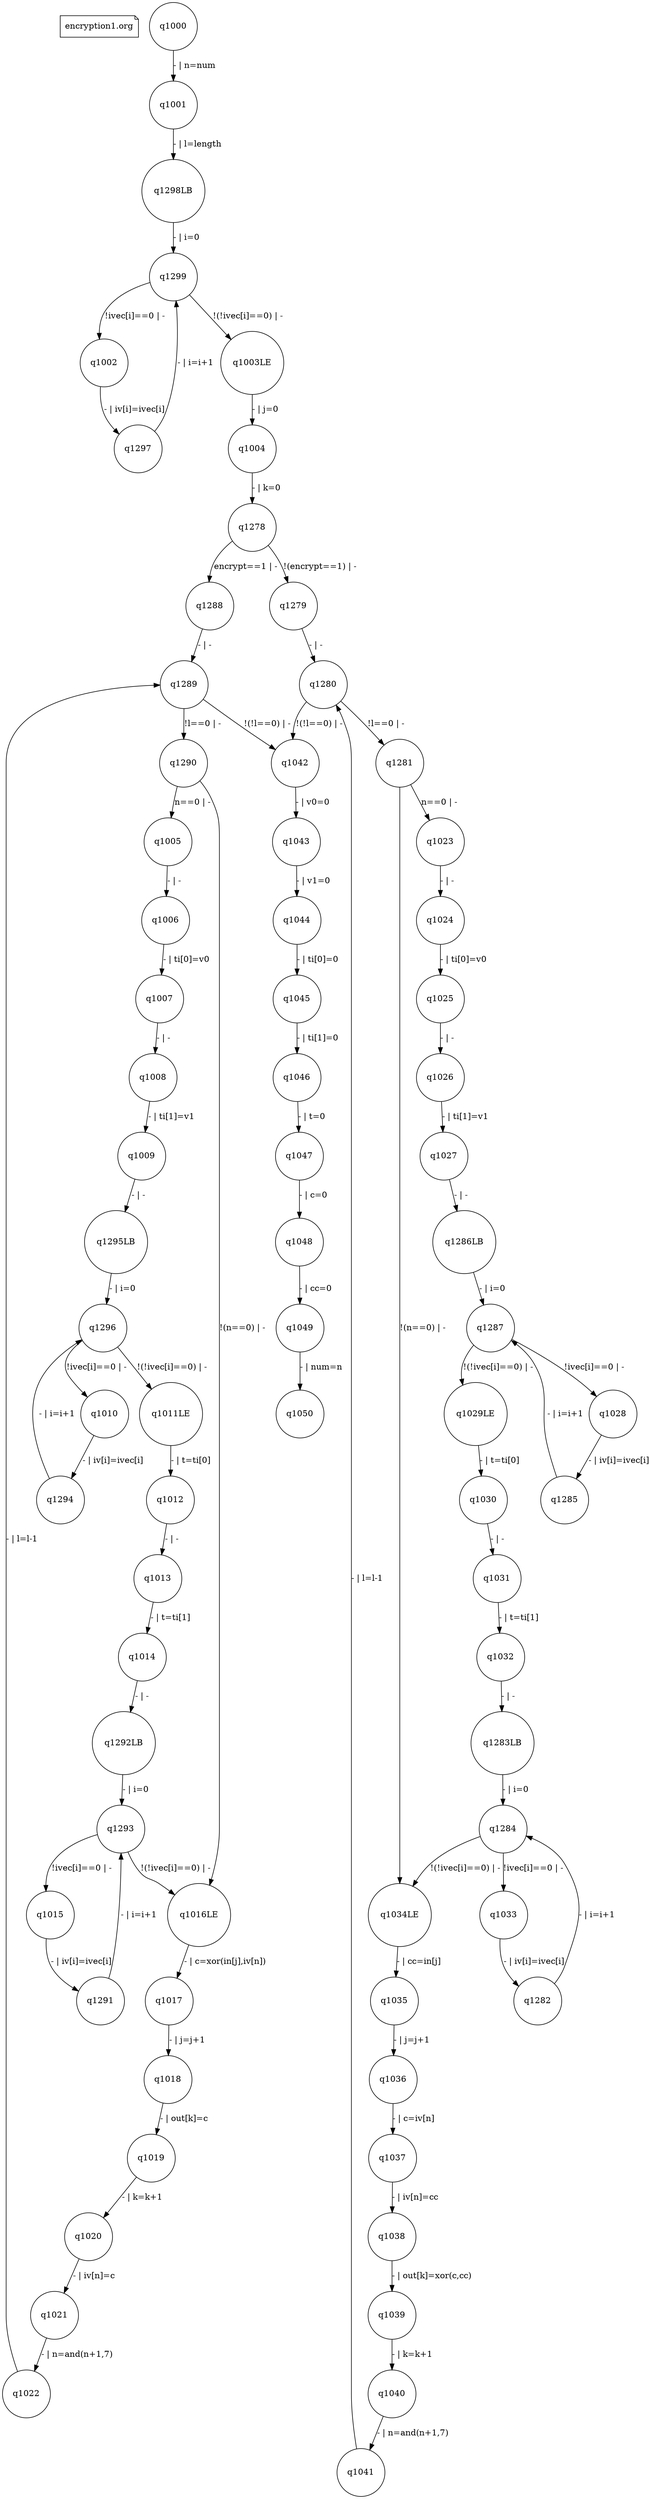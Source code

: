 digraph fsmdIndot {

"encryption1.org" [shape=note];
q1000 [shape=circle];
q1001 [shape=circle];
q1000 -> q1001 [label="- | n=num"];
q1001 [shape=circle];
q1298LB [shape=circle];
q1001 -> q1298LB [label="- | l=length"];
q1002 [shape=circle];
q1297 [shape=circle];
q1002 -> q1297 [label="- | iv[i]=ivec[i]"];
q1003LE [shape=circle];
q1004 [shape=circle];
q1003LE -> q1004 [label="- | j=0"];
q1004 [shape=circle];
q1278 [shape=circle];
q1004 -> q1278 [label="- | k=0"];
q1005 [shape=circle];
q1006 [shape=circle];
q1005 -> q1006 [label="- | -"];
q1006 [shape=circle];
q1007 [shape=circle];
q1006 -> q1007 [label="- | ti[0]=v0"];
q1007 [shape=circle];
q1008 [shape=circle];
q1007 -> q1008 [label="- | -"];
q1008 [shape=circle];
q1009 [shape=circle];
q1008 -> q1009 [label="- | ti[1]=v1"];
q1009 [shape=circle];
q1295LB [shape=circle];
q1009 -> q1295LB [label="- | -"];
q1010 [shape=circle];
q1294 [shape=circle];
q1010 -> q1294 [label="- | iv[i]=ivec[i]"];
q1011LE [shape=circle];
q1012 [shape=circle];
q1011LE -> q1012 [label="- | t=ti[0]"];
q1012 [shape=circle];
q1013 [shape=circle];
q1012 -> q1013 [label="- | -"];
q1013 [shape=circle];
q1014 [shape=circle];
q1013 -> q1014 [label="- | t=ti[1]"];
q1014 [shape=circle];
q1292LB [shape=circle];
q1014 -> q1292LB [label="- | -"];
q1015 [shape=circle];
q1291 [shape=circle];
q1015 -> q1291 [label="- | iv[i]=ivec[i]"];
q1016LE [shape=circle];
q1017 [shape=circle];
q1016LE -> q1017 [label="- | c=xor(in[j],iv[n])"];
q1017 [shape=circle];
q1018 [shape=circle];
q1017 -> q1018 [label="- | j=j+1"];
q1018 [shape=circle];
q1019 [shape=circle];
q1018 -> q1019 [label="- | out[k]=c"];
q1019 [shape=circle];
q1020 [shape=circle];
q1019 -> q1020 [label="- | k=k+1"];
q1020 [shape=circle];
q1021 [shape=circle];
q1020 -> q1021 [label="- | iv[n]=c"];
q1021 [shape=circle];
q1022 [shape=circle];
q1021 -> q1022 [label="- | n=and(n+1,7)"];
q1022 [shape=circle];
q1289 [shape=circle];
q1022 -> q1289 [label="- | l=l-1"];
q1023 [shape=circle];
q1024 [shape=circle];
q1023 -> q1024 [label="- | -"];
q1024 [shape=circle];
q1025 [shape=circle];
q1024 -> q1025 [label="- | ti[0]=v0"];
q1025 [shape=circle];
q1026 [shape=circle];
q1025 -> q1026 [label="- | -"];
q1026 [shape=circle];
q1027 [shape=circle];
q1026 -> q1027 [label="- | ti[1]=v1"];
q1027 [shape=circle];
q1286LB [shape=circle];
q1027 -> q1286LB [label="- | -"];
q1028 [shape=circle];
q1285 [shape=circle];
q1028 -> q1285 [label="- | iv[i]=ivec[i]"];
q1029LE [shape=circle];
q1030 [shape=circle];
q1029LE -> q1030 [label="- | t=ti[0]"];
q1030 [shape=circle];
q1031 [shape=circle];
q1030 -> q1031 [label="- | -"];
q1031 [shape=circle];
q1032 [shape=circle];
q1031 -> q1032 [label="- | t=ti[1]"];
q1032 [shape=circle];
q1283LB [shape=circle];
q1032 -> q1283LB [label="- | -"];
q1033 [shape=circle];
q1282 [shape=circle];
q1033 -> q1282 [label="- | iv[i]=ivec[i]"];
q1034LE [shape=circle];
q1035 [shape=circle];
q1034LE -> q1035 [label="- | cc=in[j]"];
q1035 [shape=circle];
q1036 [shape=circle];
q1035 -> q1036 [label="- | j=j+1"];
q1036 [shape=circle];
q1037 [shape=circle];
q1036 -> q1037 [label="- | c=iv[n]"];
q1037 [shape=circle];
q1038 [shape=circle];
q1037 -> q1038 [label="- | iv[n]=cc"];
q1038 [shape=circle];
q1039 [shape=circle];
q1038 -> q1039 [label="- | out[k]=xor(c,cc)"];
q1039 [shape=circle];
q1040 [shape=circle];
q1039 -> q1040 [label="- | k=k+1"];
q1040 [shape=circle];
q1041 [shape=circle];
q1040 -> q1041 [label="- | n=and(n+1,7)"];
q1041 [shape=circle];
q1280 [shape=circle];
q1041 -> q1280 [label="- | l=l-1"];
q1042 [shape=circle];
q1043 [shape=circle];
q1042 -> q1043 [label="- | v0=0"];
q1043 [shape=circle];
q1044 [shape=circle];
q1043 -> q1044 [label="- | v1=0"];
q1044 [shape=circle];
q1045 [shape=circle];
q1044 -> q1045 [label="- | ti[0]=0"];
q1045 [shape=circle];
q1046 [shape=circle];
q1045 -> q1046 [label="- | ti[1]=0"];
q1046 [shape=circle];
q1047 [shape=circle];
q1046 -> q1047 [label="- | t=0"];
q1047 [shape=circle];
q1048 [shape=circle];
q1047 -> q1048 [label="- | c=0"];
q1048 [shape=circle];
q1049 [shape=circle];
q1048 -> q1049 [label="- | cc=0"];
q1049 [shape=circle];
q1050 [shape=circle];
q1049 -> q1050 [label="- | num=n"];
q1278 [shape=circle];
q1288 [shape=circle];
q1278 -> q1288 [label="encrypt==1 | -"];
q1279 [shape=circle];
q1278 -> q1279 [label="!(encrypt==1) | -"];
q1279 [shape=circle];
q1280 [shape=circle];
q1279 -> q1280 [label="- | -"];
q1280 [shape=circle];
q1281 [shape=circle];
q1280 -> q1281 [label="!l==0 | -"];
q1042 [shape=circle];
q1280 -> q1042 [label="!(!l==0) | -"];
q1281 [shape=circle];
q1023 [shape=circle];
q1281 -> q1023 [label="n==0 | -"];
q1034LE [shape=circle];
q1281 -> q1034LE [label="!(n==0) | -"];
q1282 [shape=circle];
q1284 [shape=circle];
q1282 -> q1284 [label="- | i=i+1"];
q1283LB [shape=circle];
q1284 [shape=circle];
q1283LB -> q1284 [label="- | i=0"];
q1284 [shape=circle];
q1033 [shape=circle];
q1284 -> q1033 [label="!ivec[i]==0 | -"];
q1034LE [shape=circle];
q1284 -> q1034LE [label="!(!ivec[i]==0) | -"];
q1285 [shape=circle];
q1287 [shape=circle];
q1285 -> q1287 [label="- | i=i+1"];
q1286LB [shape=circle];
q1287 [shape=circle];
q1286LB -> q1287 [label="- | i=0"];
q1287 [shape=circle];
q1028 [shape=circle];
q1287 -> q1028 [label="!ivec[i]==0 | -"];
q1029LE [shape=circle];
q1287 -> q1029LE [label="!(!ivec[i]==0) | -"];
q1288 [shape=circle];
q1289 [shape=circle];
q1288 -> q1289 [label="- | -"];
q1289 [shape=circle];
q1290 [shape=circle];
q1289 -> q1290 [label="!l==0 | -"];
q1042 [shape=circle];
q1289 -> q1042 [label="!(!l==0) | -"];
q1290 [shape=circle];
q1005 [shape=circle];
q1290 -> q1005 [label="n==0 | -"];
q1016LE [shape=circle];
q1290 -> q1016LE [label="!(n==0) | -"];
q1291 [shape=circle];
q1293 [shape=circle];
q1291 -> q1293 [label="- | i=i+1"];
q1292LB [shape=circle];
q1293 [shape=circle];
q1292LB -> q1293 [label="- | i=0"];
q1293 [shape=circle];
q1015 [shape=circle];
q1293 -> q1015 [label="!ivec[i]==0 | -"];
q1016LE [shape=circle];
q1293 -> q1016LE [label="!(!ivec[i]==0) | -"];
q1294 [shape=circle];
q1296 [shape=circle];
q1294 -> q1296 [label="- | i=i+1"];
q1295LB [shape=circle];
q1296 [shape=circle];
q1295LB -> q1296 [label="- | i=0"];
q1296 [shape=circle];
q1010 [shape=circle];
q1296 -> q1010 [label="!ivec[i]==0 | -"];
q1011LE [shape=circle];
q1296 -> q1011LE [label="!(!ivec[i]==0) | -"];
q1297 [shape=circle];
q1299 [shape=circle];
q1297 -> q1299 [label="- | i=i+1"];
q1298LB [shape=circle];
q1299 [shape=circle];
q1298LB -> q1299 [label="- | i=0"];
q1299 [shape=circle];
q1002 [shape=circle];
q1299 -> q1002 [label="!ivec[i]==0 | -"];
q1003LE [shape=circle];
q1299 -> q1003LE [label="!(!ivec[i]==0) | -"];

}
